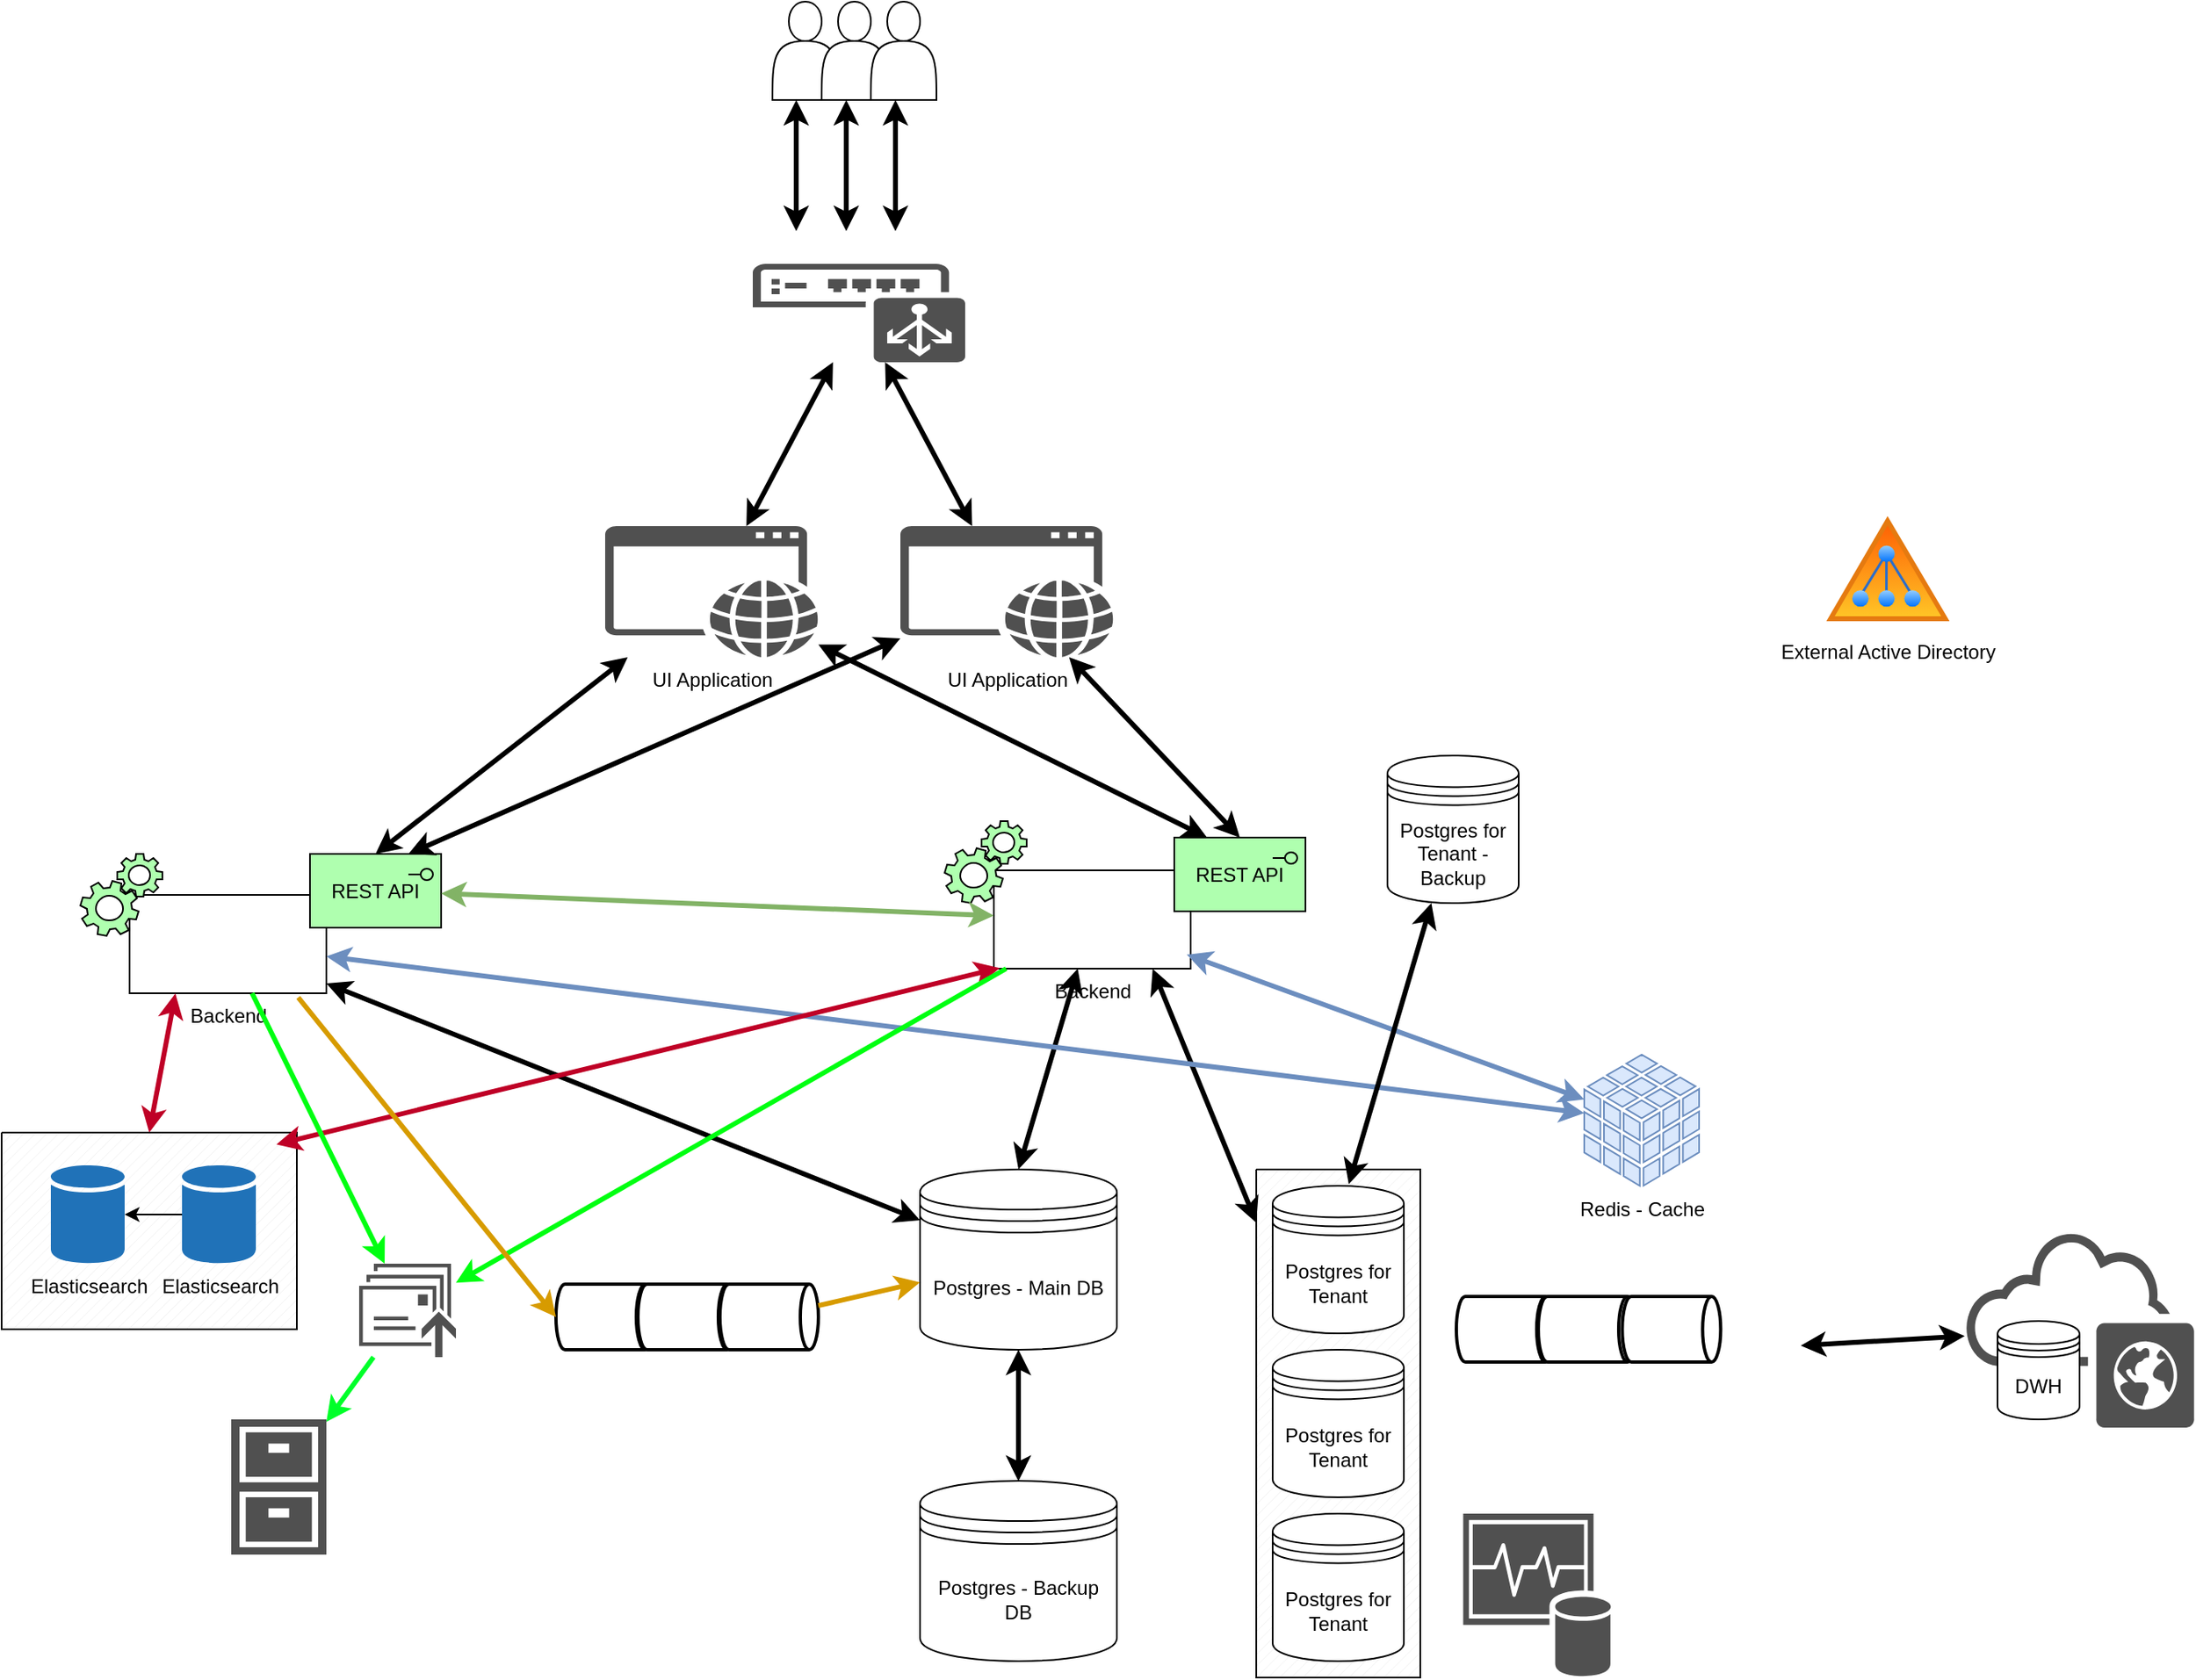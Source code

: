 <mxfile version="24.5.3" type="device">
  <diagram name="Strona-1" id="3bvHdLnA-AolLM9jQLCD">
    <mxGraphModel dx="1562" dy="1037" grid="1" gridSize="10" guides="1" tooltips="1" connect="1" arrows="1" fold="1" page="1" pageScale="1" pageWidth="827" pageHeight="1169" math="0" shadow="0">
      <root>
        <mxCell id="0" />
        <mxCell id="1" parent="0" />
        <mxCell id="pkbb4rnKlZKhgBtDQ1Uk-6" value="" style="verticalLabelPosition=bottom;verticalAlign=top;html=1;shape=mxgraph.basic.patternFillRect;fillStyle=diag;step=5;fillStrokeWidth=0.2;fillStrokeColor=#dddddd;" parent="1" vertex="1">
          <mxGeometry x="90" y="720" width="180" height="120" as="geometry" />
        </mxCell>
        <mxCell id="WBgBh2wqs5Z0k-Fb8YF9-63" value="" style="verticalLabelPosition=bottom;verticalAlign=top;html=1;shape=mxgraph.basic.patternFillRect;fillStyle=diag;step=5;fillStrokeWidth=0.2;fillStrokeColor=#dddddd;" parent="1" vertex="1">
          <mxGeometry x="855" y="742.5" width="100" height="310" as="geometry" />
        </mxCell>
        <mxCell id="WBgBh2wqs5Z0k-Fb8YF9-33" value="" style="edgeStyle=orthogonalEdgeStyle;rounded=0;orthogonalLoop=1;jettySize=auto;html=1;" parent="1" source="WBgBh2wqs5Z0k-Fb8YF9-1" target="WBgBh2wqs5Z0k-Fb8YF9-14" edge="1">
          <mxGeometry relative="1" as="geometry" />
        </mxCell>
        <mxCell id="WBgBh2wqs5Z0k-Fb8YF9-1" value="Postgres - Main DB" style="shape=datastore;whiteSpace=wrap;html=1;" parent="1" vertex="1">
          <mxGeometry x="650" y="742.5" width="120" height="110" as="geometry" />
        </mxCell>
        <mxCell id="WBgBh2wqs5Z0k-Fb8YF9-2" value="Postgres for Tenant" style="shape=datastore;whiteSpace=wrap;html=1;" parent="1" vertex="1">
          <mxGeometry x="865" y="752.5" width="80" height="90" as="geometry" />
        </mxCell>
        <mxCell id="WBgBh2wqs5Z0k-Fb8YF9-14" value="Postgres - Backup DB" style="shape=datastore;whiteSpace=wrap;html=1;" parent="1" vertex="1">
          <mxGeometry x="650" y="932.5" width="120" height="110" as="geometry" />
        </mxCell>
        <mxCell id="WBgBh2wqs5Z0k-Fb8YF9-15" value="UI Application" style="sketch=0;pointerEvents=1;shadow=0;dashed=0;html=1;strokeColor=none;fillColor=#505050;labelPosition=center;verticalLabelPosition=bottom;verticalAlign=top;outlineConnect=0;align=center;shape=mxgraph.office.concepts.application_web;" parent="1" vertex="1">
          <mxGeometry x="458" y="350" width="130" height="80" as="geometry" />
        </mxCell>
        <mxCell id="WBgBh2wqs5Z0k-Fb8YF9-16" value="" style="group" parent="1" vertex="1" connectable="0">
          <mxGeometry x="138" y="550" width="220" height="85" as="geometry" />
        </mxCell>
        <mxCell id="WBgBh2wqs5Z0k-Fb8YF9-3" value="Backend" style="verticalLabelPosition=bottom;verticalAlign=top;html=1;shape=mxgraph.basic.rect;fillColor2=none;strokeWidth=1;size=20;indent=5;" parent="WBgBh2wqs5Z0k-Fb8YF9-16" vertex="1">
          <mxGeometry x="30" y="25" width="120" height="60" as="geometry" />
        </mxCell>
        <mxCell id="WBgBh2wqs5Z0k-Fb8YF9-10" value="REST API" style="html=1;outlineConnect=0;whiteSpace=wrap;fillColor=#AFFFAF;shape=mxgraph.archimate3.application;appType=interface;archiType=square;" parent="WBgBh2wqs5Z0k-Fb8YF9-16" vertex="1">
          <mxGeometry x="140" width="80" height="45" as="geometry" />
        </mxCell>
        <mxCell id="WBgBh2wqs5Z0k-Fb8YF9-11" value="" style="html=1;outlineConnect=0;whiteSpace=wrap;fillColor=#AFFFAF;shape=mxgraph.archimate3.equipment;" parent="WBgBh2wqs5Z0k-Fb8YF9-16" vertex="1">
          <mxGeometry width="50" height="50" as="geometry" />
        </mxCell>
        <mxCell id="WBgBh2wqs5Z0k-Fb8YF9-17" value="" style="group" parent="1" vertex="1" connectable="0">
          <mxGeometry x="665" y="530" width="220" height="90" as="geometry" />
        </mxCell>
        <mxCell id="WBgBh2wqs5Z0k-Fb8YF9-7" value="Backend" style="verticalLabelPosition=bottom;verticalAlign=top;html=1;shape=mxgraph.basic.rect;fillColor2=none;strokeWidth=1;size=20;indent=5;" parent="WBgBh2wqs5Z0k-Fb8YF9-17" vertex="1">
          <mxGeometry x="30" y="30" width="120" height="60" as="geometry" />
        </mxCell>
        <mxCell id="WBgBh2wqs5Z0k-Fb8YF9-9" value="REST API" style="html=1;outlineConnect=0;whiteSpace=wrap;fillColor=#AFFFAF;shape=mxgraph.archimate3.application;appType=interface;archiType=square;" parent="WBgBh2wqs5Z0k-Fb8YF9-17" vertex="1">
          <mxGeometry x="140" y="10" width="80" height="45" as="geometry" />
        </mxCell>
        <mxCell id="WBgBh2wqs5Z0k-Fb8YF9-12" value="" style="html=1;outlineConnect=0;whiteSpace=wrap;fillColor=#AFFFAF;shape=mxgraph.archimate3.equipment;" parent="WBgBh2wqs5Z0k-Fb8YF9-17" vertex="1">
          <mxGeometry width="50" height="50" as="geometry" />
        </mxCell>
        <mxCell id="WBgBh2wqs5Z0k-Fb8YF9-18" value="" style="group" parent="1" vertex="1" connectable="0">
          <mxGeometry x="560" y="30" width="100" height="60" as="geometry" />
        </mxCell>
        <mxCell id="WBgBh2wqs5Z0k-Fb8YF9-4" value="" style="shape=actor;whiteSpace=wrap;html=1;" parent="WBgBh2wqs5Z0k-Fb8YF9-18" vertex="1">
          <mxGeometry width="40" height="60" as="geometry" />
        </mxCell>
        <mxCell id="WBgBh2wqs5Z0k-Fb8YF9-5" value="" style="shape=actor;whiteSpace=wrap;html=1;" parent="WBgBh2wqs5Z0k-Fb8YF9-18" vertex="1">
          <mxGeometry x="30" width="40" height="60" as="geometry" />
        </mxCell>
        <mxCell id="WBgBh2wqs5Z0k-Fb8YF9-6" value="" style="shape=actor;whiteSpace=wrap;html=1;" parent="WBgBh2wqs5Z0k-Fb8YF9-18" vertex="1">
          <mxGeometry x="60" width="40" height="60" as="geometry" />
        </mxCell>
        <mxCell id="WBgBh2wqs5Z0k-Fb8YF9-19" value="" style="sketch=0;shadow=0;dashed=0;html=1;strokeColor=none;fillColor=#505050;labelPosition=center;verticalLabelPosition=bottom;verticalAlign=top;outlineConnect=0;align=center;shape=mxgraph.office.databases.monitoring_store;" parent="1" vertex="1">
          <mxGeometry x="981.18" y="952.5" width="90" height="100" as="geometry" />
        </mxCell>
        <mxCell id="WBgBh2wqs5Z0k-Fb8YF9-20" value="Redis - Cache" style="sketch=0;shadow=0;dashed=0;html=1;strokeColor=#6c8ebf;fillColor=#dae8fc;labelPosition=center;verticalLabelPosition=bottom;verticalAlign=top;outlineConnect=0;align=center;shape=mxgraph.office.databases.database_cube;" parent="1" vertex="1">
          <mxGeometry x="1055" y="672.5" width="70" height="80" as="geometry" />
        </mxCell>
        <mxCell id="WBgBh2wqs5Z0k-Fb8YF9-28" value="" style="endArrow=classic;html=1;rounded=0;startArrow=classic;startFill=1;exitX=0.5;exitY=0;exitDx=0;exitDy=0;entryX=0.5;entryY=1;entryDx=0;entryDy=0;strokeWidth=3;" parent="1" source="WBgBh2wqs5Z0k-Fb8YF9-14" target="WBgBh2wqs5Z0k-Fb8YF9-1" edge="1">
          <mxGeometry width="50" height="50" relative="1" as="geometry">
            <mxPoint x="740" y="852.5" as="sourcePoint" />
            <mxPoint x="790" y="802.5" as="targetPoint" />
          </mxGeometry>
        </mxCell>
        <mxCell id="WBgBh2wqs5Z0k-Fb8YF9-29" value="" style="endArrow=classic;html=1;rounded=0;startArrow=classic;startFill=1;exitX=0.807;exitY=1.003;exitDx=0;exitDy=0;strokeWidth=3;exitPerimeter=0;" parent="1" source="WBgBh2wqs5Z0k-Fb8YF9-7" target="WBgBh2wqs5Z0k-Fb8YF9-63" edge="1">
          <mxGeometry width="50" height="50" relative="1" as="geometry">
            <mxPoint x="615" y="898" as="sourcePoint" />
            <mxPoint x="805" y="710" as="targetPoint" />
          </mxGeometry>
        </mxCell>
        <mxCell id="WBgBh2wqs5Z0k-Fb8YF9-34" value="" style="endArrow=classic;html=1;rounded=0;startArrow=classic;startFill=1;exitX=0.5;exitY=0;exitDx=0;exitDy=0;entryX=0.5;entryY=1;entryDx=0;entryDy=0;strokeWidth=3;" parent="1" edge="1">
          <mxGeometry width="50" height="50" relative="1" as="geometry">
            <mxPoint x="574.5" y="170" as="sourcePoint" />
            <mxPoint x="574.5" y="90" as="targetPoint" />
          </mxGeometry>
        </mxCell>
        <mxCell id="WBgBh2wqs5Z0k-Fb8YF9-35" value="" style="endArrow=classic;html=1;rounded=0;startArrow=classic;startFill=1;exitX=0.5;exitY=0;exitDx=0;exitDy=0;entryX=0.5;entryY=1;entryDx=0;entryDy=0;strokeWidth=3;" parent="1" edge="1">
          <mxGeometry width="50" height="50" relative="1" as="geometry">
            <mxPoint x="605" y="170" as="sourcePoint" />
            <mxPoint x="605" y="90" as="targetPoint" />
          </mxGeometry>
        </mxCell>
        <mxCell id="WBgBh2wqs5Z0k-Fb8YF9-36" value="" style="endArrow=classic;html=1;rounded=0;startArrow=classic;startFill=1;exitX=0.5;exitY=0;exitDx=0;exitDy=0;entryX=0.5;entryY=1;entryDx=0;entryDy=0;strokeWidth=3;" parent="1" edge="1">
          <mxGeometry width="50" height="50" relative="1" as="geometry">
            <mxPoint x="635" y="170" as="sourcePoint" />
            <mxPoint x="635" y="90" as="targetPoint" />
          </mxGeometry>
        </mxCell>
        <mxCell id="WBgBh2wqs5Z0k-Fb8YF9-42" value="" style="sketch=0;pointerEvents=1;shadow=0;dashed=0;html=1;strokeColor=none;fillColor=#505050;labelPosition=center;verticalLabelPosition=bottom;verticalAlign=top;outlineConnect=0;align=center;shape=mxgraph.office.devices.load_balancer;" parent="1" vertex="1">
          <mxGeometry x="548" y="190" width="129.5" height="60" as="geometry" />
        </mxCell>
        <mxCell id="WBgBh2wqs5Z0k-Fb8YF9-43" value="UI Application" style="sketch=0;pointerEvents=1;shadow=0;dashed=0;html=1;strokeColor=none;fillColor=#505050;labelPosition=center;verticalLabelPosition=bottom;verticalAlign=top;outlineConnect=0;align=center;shape=mxgraph.office.concepts.application_web;" parent="1" vertex="1">
          <mxGeometry x="638" y="350" width="130" height="80" as="geometry" />
        </mxCell>
        <mxCell id="WBgBh2wqs5Z0k-Fb8YF9-44" value="" style="endArrow=classic;html=1;rounded=0;startArrow=classic;startFill=1;exitX=0.5;exitY=0;exitDx=0;exitDy=0;strokeWidth=3;exitPerimeter=0;" parent="1" source="WBgBh2wqs5Z0k-Fb8YF9-10" target="WBgBh2wqs5Z0k-Fb8YF9-15" edge="1">
          <mxGeometry width="50" height="50" relative="1" as="geometry">
            <mxPoint x="448" y="480" as="sourcePoint" />
            <mxPoint x="448" y="400" as="targetPoint" />
          </mxGeometry>
        </mxCell>
        <mxCell id="WBgBh2wqs5Z0k-Fb8YF9-45" value="" style="endArrow=classic;html=1;rounded=0;startArrow=classic;startFill=1;exitX=0.25;exitY=0;exitDx=0;exitDy=0;strokeWidth=3;exitPerimeter=0;" parent="1" source="WBgBh2wqs5Z0k-Fb8YF9-9" target="WBgBh2wqs5Z0k-Fb8YF9-15" edge="1">
          <mxGeometry width="50" height="50" relative="1" as="geometry">
            <mxPoint x="468" y="520" as="sourcePoint" />
            <mxPoint x="511" y="440" as="targetPoint" />
          </mxGeometry>
        </mxCell>
        <mxCell id="WBgBh2wqs5Z0k-Fb8YF9-46" value="" style="endArrow=classic;html=1;rounded=0;startArrow=classic;startFill=1;exitX=0.75;exitY=0;exitDx=0;exitDy=0;strokeWidth=3;exitPerimeter=0;" parent="1" source="WBgBh2wqs5Z0k-Fb8YF9-10" target="WBgBh2wqs5Z0k-Fb8YF9-43" edge="1">
          <mxGeometry width="50" height="50" relative="1" as="geometry">
            <mxPoint x="468" y="520" as="sourcePoint" />
            <mxPoint x="511" y="440" as="targetPoint" />
          </mxGeometry>
        </mxCell>
        <mxCell id="WBgBh2wqs5Z0k-Fb8YF9-47" value="" style="endArrow=classic;html=1;rounded=0;startArrow=classic;startFill=1;exitX=0.5;exitY=0;exitDx=0;exitDy=0;strokeWidth=3;exitPerimeter=0;" parent="1" source="WBgBh2wqs5Z0k-Fb8YF9-9" target="WBgBh2wqs5Z0k-Fb8YF9-43" edge="1">
          <mxGeometry width="50" height="50" relative="1" as="geometry">
            <mxPoint x="488" y="520" as="sourcePoint" />
            <mxPoint x="648" y="435" as="targetPoint" />
          </mxGeometry>
        </mxCell>
        <mxCell id="WBgBh2wqs5Z0k-Fb8YF9-48" value="" style="endArrow=classic;html=1;rounded=0;startArrow=classic;startFill=1;strokeWidth=3;" parent="1" source="WBgBh2wqs5Z0k-Fb8YF9-15" target="WBgBh2wqs5Z0k-Fb8YF9-42" edge="1">
          <mxGeometry width="50" height="50" relative="1" as="geometry">
            <mxPoint x="478" y="330" as="sourcePoint" />
            <mxPoint x="585.825" y="320" as="targetPoint" />
          </mxGeometry>
        </mxCell>
        <mxCell id="WBgBh2wqs5Z0k-Fb8YF9-49" value="" style="endArrow=classic;html=1;rounded=0;startArrow=classic;startFill=1;strokeWidth=3;" parent="1" source="WBgBh2wqs5Z0k-Fb8YF9-43" target="WBgBh2wqs5Z0k-Fb8YF9-42" edge="1">
          <mxGeometry width="50" height="50" relative="1" as="geometry">
            <mxPoint x="554" y="360" as="sourcePoint" />
            <mxPoint x="607" y="260" as="targetPoint" />
          </mxGeometry>
        </mxCell>
        <mxCell id="WBgBh2wqs5Z0k-Fb8YF9-50" value="" style="endArrow=classic;html=1;rounded=0;startArrow=classic;startFill=1;strokeWidth=3;" parent="1" source="WBgBh2wqs5Z0k-Fb8YF9-3" target="WBgBh2wqs5Z0k-Fb8YF9-1" edge="1">
          <mxGeometry width="50" height="50" relative="1" as="geometry">
            <mxPoint x="628" y="775" as="sourcePoint" />
            <mxPoint x="738" y="775" as="targetPoint" />
          </mxGeometry>
        </mxCell>
        <mxCell id="WBgBh2wqs5Z0k-Fb8YF9-51" value="" style="endArrow=classic;html=1;rounded=0;startArrow=classic;startFill=1;strokeWidth=3;entryX=0.5;entryY=0;entryDx=0;entryDy=0;" parent="1" source="WBgBh2wqs5Z0k-Fb8YF9-7" target="WBgBh2wqs5Z0k-Fb8YF9-1" edge="1">
          <mxGeometry width="50" height="50" relative="1" as="geometry">
            <mxPoint x="484" y="615" as="sourcePoint" />
            <mxPoint x="593" y="730" as="targetPoint" />
          </mxGeometry>
        </mxCell>
        <mxCell id="WBgBh2wqs5Z0k-Fb8YF9-53" value="" style="endArrow=classic;html=1;rounded=0;startArrow=classic;startFill=1;strokeWidth=3;fillColor=#dae8fc;strokeColor=#6c8ebf;exitX=0.98;exitY=0.857;exitDx=0;exitDy=0;exitPerimeter=0;" parent="1" source="WBgBh2wqs5Z0k-Fb8YF9-7" target="WBgBh2wqs5Z0k-Fb8YF9-20" edge="1">
          <mxGeometry width="50" height="50" relative="1" as="geometry">
            <mxPoint x="837" y="630" as="sourcePoint" />
            <mxPoint x="745" y="730" as="targetPoint" />
          </mxGeometry>
        </mxCell>
        <mxCell id="WBgBh2wqs5Z0k-Fb8YF9-54" value="" style="endArrow=classic;html=1;rounded=0;startArrow=classic;startFill=1;strokeWidth=3;fillColor=#dae8fc;strokeColor=#6c8ebf;" parent="1" source="WBgBh2wqs5Z0k-Fb8YF9-3" target="WBgBh2wqs5Z0k-Fb8YF9-20" edge="1">
          <mxGeometry width="50" height="50" relative="1" as="geometry">
            <mxPoint x="746" y="611" as="sourcePoint" />
            <mxPoint x="888" y="654" as="targetPoint" />
          </mxGeometry>
        </mxCell>
        <mxCell id="WBgBh2wqs5Z0k-Fb8YF9-55" value="External Active Directory" style="image;aspect=fixed;perimeter=ellipsePerimeter;html=1;align=center;shadow=0;dashed=0;spacingTop=3;image=img/lib/active_directory/active_directory.svg;" parent="1" vertex="1">
          <mxGeometry x="1199" y="340" width="82.35" height="70" as="geometry" />
        </mxCell>
        <mxCell id="WBgBh2wqs5Z0k-Fb8YF9-58" value="Postgres for Tenant" style="shape=datastore;whiteSpace=wrap;html=1;" parent="1" vertex="1">
          <mxGeometry x="865" y="852.5" width="80" height="90" as="geometry" />
        </mxCell>
        <mxCell id="WBgBh2wqs5Z0k-Fb8YF9-59" value="Postgres for Tenant" style="shape=datastore;whiteSpace=wrap;html=1;" parent="1" vertex="1">
          <mxGeometry x="865" y="952.5" width="80" height="90" as="geometry" />
        </mxCell>
        <mxCell id="pkbb4rnKlZKhgBtDQ1Uk-2" value="" style="sketch=0;pointerEvents=1;shadow=0;dashed=0;html=1;strokeColor=none;fillColor=#505050;labelPosition=center;verticalLabelPosition=bottom;outlineConnect=0;verticalAlign=top;align=center;shape=mxgraph.office.clouds.public_cloud;" parent="1" vertex="1">
          <mxGeometry x="1287" y="780" width="140" height="120" as="geometry" />
        </mxCell>
        <mxCell id="pkbb4rnKlZKhgBtDQ1Uk-7" value="Elasticsearch" style="sketch=0;shadow=0;dashed=0;html=1;strokeColor=none;labelPosition=center;verticalLabelPosition=bottom;verticalAlign=top;outlineConnect=0;align=center;shape=mxgraph.office.databases.database;fillColor=#2072B8;" parent="1" vertex="1">
          <mxGeometry x="120" y="740" width="45" height="60" as="geometry" />
        </mxCell>
        <mxCell id="znLI6l4gZkoXZoE0lMg0-1" value="" style="edgeStyle=orthogonalEdgeStyle;rounded=0;orthogonalLoop=1;jettySize=auto;html=1;" parent="1" source="pkbb4rnKlZKhgBtDQ1Uk-8" target="pkbb4rnKlZKhgBtDQ1Uk-7" edge="1">
          <mxGeometry relative="1" as="geometry" />
        </mxCell>
        <mxCell id="pkbb4rnKlZKhgBtDQ1Uk-8" value="Elasticsearch" style="sketch=0;shadow=0;dashed=0;html=1;strokeColor=none;labelPosition=center;verticalLabelPosition=bottom;verticalAlign=top;outlineConnect=0;align=center;shape=mxgraph.office.databases.database;fillColor=#2072B8;" parent="1" vertex="1">
          <mxGeometry x="200" y="740" width="45" height="60" as="geometry" />
        </mxCell>
        <mxCell id="pkbb4rnKlZKhgBtDQ1Uk-9" value="" style="endArrow=classic;html=1;rounded=0;startArrow=classic;startFill=1;strokeWidth=3;fillColor=#dae8fc;strokeColor=#BF0026;exitX=0.233;exitY=1.003;exitDx=0;exitDy=0;exitPerimeter=0;entryX=0.5;entryY=0;entryDx=0;entryDy=0;entryPerimeter=0;" parent="1" source="WBgBh2wqs5Z0k-Fb8YF9-3" target="pkbb4rnKlZKhgBtDQ1Uk-6" edge="1">
          <mxGeometry width="50" height="50" relative="1" as="geometry">
            <mxPoint x="298" y="625" as="sourcePoint" />
            <mxPoint x="758" y="704" as="targetPoint" />
          </mxGeometry>
        </mxCell>
        <mxCell id="pkbb4rnKlZKhgBtDQ1Uk-10" value="" style="endArrow=classic;html=1;rounded=0;startArrow=classic;startFill=1;strokeWidth=3;fillColor=#dae8fc;strokeColor=#BF0026;exitX=0.03;exitY=0.993;exitDx=0;exitDy=0;exitPerimeter=0;entryX=0.931;entryY=0.06;entryDx=0;entryDy=0;entryPerimeter=0;" parent="1" source="WBgBh2wqs5Z0k-Fb8YF9-7" target="pkbb4rnKlZKhgBtDQ1Uk-6" edge="1">
          <mxGeometry width="50" height="50" relative="1" as="geometry">
            <mxPoint x="346" y="625" as="sourcePoint" />
            <mxPoint x="318" y="670" as="targetPoint" />
          </mxGeometry>
        </mxCell>
        <mxCell id="pkbb4rnKlZKhgBtDQ1Uk-11" value="" style="sketch=0;pointerEvents=1;shadow=0;dashed=0;html=1;strokeColor=none;fillColor=#505050;labelPosition=center;verticalLabelPosition=bottom;verticalAlign=top;outlineConnect=0;align=center;shape=mxgraph.office.concepts.archive;" parent="1" vertex="1">
          <mxGeometry x="230" y="895" width="58" height="82.5" as="geometry" />
        </mxCell>
        <mxCell id="pkbb4rnKlZKhgBtDQ1Uk-12" value="" style="sketch=0;pointerEvents=1;shadow=0;dashed=0;html=1;strokeColor=none;fillColor=#505050;labelPosition=center;verticalLabelPosition=bottom;verticalAlign=top;outlineConnect=0;align=center;shape=mxgraph.office.communications.messages_queued;" parent="1" vertex="1">
          <mxGeometry x="308" y="800" width="59" height="57" as="geometry" />
        </mxCell>
        <mxCell id="pkbb4rnKlZKhgBtDQ1Uk-13" value="" style="endArrow=classic;html=1;rounded=0;startArrow=none;startFill=0;strokeWidth=3;strokeColor=#00FF11;" parent="1" source="WBgBh2wqs5Z0k-Fb8YF9-3" target="pkbb4rnKlZKhgBtDQ1Uk-12" edge="1">
          <mxGeometry width="50" height="50" relative="1" as="geometry">
            <mxPoint x="270" y="645" as="sourcePoint" />
            <mxPoint x="370" y="740" as="targetPoint" />
          </mxGeometry>
        </mxCell>
        <mxCell id="pkbb4rnKlZKhgBtDQ1Uk-14" value="" style="endArrow=classic;html=1;rounded=0;startArrow=none;startFill=0;strokeWidth=3;strokeColor=#00FF2A;" parent="1" source="pkbb4rnKlZKhgBtDQ1Uk-12" target="pkbb4rnKlZKhgBtDQ1Uk-11" edge="1">
          <mxGeometry width="50" height="50" relative="1" as="geometry">
            <mxPoint x="245" y="645" as="sourcePoint" />
            <mxPoint x="302" y="873" as="targetPoint" />
          </mxGeometry>
        </mxCell>
        <mxCell id="pkbb4rnKlZKhgBtDQ1Uk-15" value="" style="endArrow=classic;html=1;rounded=0;startArrow=none;startFill=0;strokeWidth=3;strokeColor=#00FF11;" parent="1" source="WBgBh2wqs5Z0k-Fb8YF9-7" target="pkbb4rnKlZKhgBtDQ1Uk-12" edge="1">
          <mxGeometry width="50" height="50" relative="1" as="geometry">
            <mxPoint x="396" y="625" as="sourcePoint" />
            <mxPoint x="471" y="753" as="targetPoint" />
          </mxGeometry>
        </mxCell>
        <mxCell id="JyjT3GQ6Z6g87X9LUbJk-1" value="" style="endArrow=classic;html=1;rounded=0;startArrow=classic;startFill=1;exitX=0.564;exitY=0.029;exitDx=0;exitDy=0;strokeWidth=3;exitPerimeter=0;" parent="1" source="WBgBh2wqs5Z0k-Fb8YF9-63" target="JyjT3GQ6Z6g87X9LUbJk-2" edge="1">
          <mxGeometry width="50" height="50" relative="1" as="geometry">
            <mxPoint x="915.0" y="620.0" as="sourcePoint" />
            <mxPoint x="925" y="540" as="targetPoint" />
          </mxGeometry>
        </mxCell>
        <mxCell id="JyjT3GQ6Z6g87X9LUbJk-2" value="Postgres for Tenant - Backup" style="shape=datastore;whiteSpace=wrap;html=1;" parent="1" vertex="1">
          <mxGeometry x="935" y="490" width="80" height="90" as="geometry" />
        </mxCell>
        <mxCell id="JyjT3GQ6Z6g87X9LUbJk-3" value="DWH" style="shape=datastore;whiteSpace=wrap;html=1;" parent="1" vertex="1">
          <mxGeometry x="1307" y="835" width="50" height="60" as="geometry" />
        </mxCell>
        <mxCell id="JyjT3GQ6Z6g87X9LUbJk-4" value="" style="endArrow=classic;html=1;rounded=0;startArrow=classic;startFill=1;strokeWidth=3;" parent="1" target="pkbb4rnKlZKhgBtDQ1Uk-2" edge="1">
          <mxGeometry width="50" height="50" relative="1" as="geometry">
            <mxPoint x="1187" y="850" as="sourcePoint" />
            <mxPoint x="970" y="920" as="targetPoint" />
          </mxGeometry>
        </mxCell>
        <mxCell id="JyjT3GQ6Z6g87X9LUbJk-5" value="" style="strokeWidth=2;html=1;shape=mxgraph.flowchart.direct_data;whiteSpace=wrap;" parent="1" vertex="1">
          <mxGeometry x="977" y="820" width="60" height="40" as="geometry" />
        </mxCell>
        <mxCell id="JyjT3GQ6Z6g87X9LUbJk-6" value="" style="strokeWidth=2;html=1;shape=mxgraph.flowchart.direct_data;whiteSpace=wrap;" parent="1" vertex="1">
          <mxGeometry x="1027" y="820" width="60" height="40" as="geometry" />
        </mxCell>
        <mxCell id="JyjT3GQ6Z6g87X9LUbJk-7" value="" style="strokeWidth=2;html=1;shape=mxgraph.flowchart.direct_data;whiteSpace=wrap;" parent="1" vertex="1">
          <mxGeometry x="1078.18" y="820" width="60" height="40" as="geometry" />
        </mxCell>
        <mxCell id="JyjT3GQ6Z6g87X9LUbJk-8" value="" style="strokeWidth=2;html=1;shape=mxgraph.flowchart.direct_data;whiteSpace=wrap;" parent="1" vertex="1">
          <mxGeometry x="428" y="812.5" width="60" height="40" as="geometry" />
        </mxCell>
        <mxCell id="JyjT3GQ6Z6g87X9LUbJk-9" value="" style="strokeWidth=2;html=1;shape=mxgraph.flowchart.direct_data;whiteSpace=wrap;" parent="1" vertex="1">
          <mxGeometry x="478" y="812.5" width="60" height="40" as="geometry" />
        </mxCell>
        <mxCell id="JyjT3GQ6Z6g87X9LUbJk-10" value="" style="strokeWidth=2;html=1;shape=mxgraph.flowchart.direct_data;whiteSpace=wrap;" parent="1" vertex="1">
          <mxGeometry x="528" y="812.5" width="60" height="40" as="geometry" />
        </mxCell>
        <mxCell id="JyjT3GQ6Z6g87X9LUbJk-11" value="" style="endArrow=classic;html=1;rounded=0;startArrow=none;startFill=0;strokeWidth=3;strokeColor=#d79b00;exitX=0.857;exitY=1.043;exitDx=0;exitDy=0;exitPerimeter=0;entryX=0;entryY=0.5;entryDx=0;entryDy=0;entryPerimeter=0;fillColor=#ffe6cc;" parent="1" source="WBgBh2wqs5Z0k-Fb8YF9-3" target="JyjT3GQ6Z6g87X9LUbJk-8" edge="1">
          <mxGeometry width="50" height="50" relative="1" as="geometry">
            <mxPoint x="352" y="697" as="sourcePoint" />
            <mxPoint x="427" y="825" as="targetPoint" />
          </mxGeometry>
        </mxCell>
        <mxCell id="JyjT3GQ6Z6g87X9LUbJk-12" value="" style="endArrow=classic;html=1;rounded=0;startArrow=none;startFill=0;strokeWidth=3;strokeColor=#d79b00;fillColor=#ffe6cc;" parent="1" source="JyjT3GQ6Z6g87X9LUbJk-10" target="WBgBh2wqs5Z0k-Fb8YF9-1" edge="1">
          <mxGeometry width="50" height="50" relative="1" as="geometry">
            <mxPoint x="310" y="940" as="sourcePoint" />
            <mxPoint x="438" y="843" as="targetPoint" />
          </mxGeometry>
        </mxCell>
        <mxCell id="dSSYOwM7iruNbO_FwJap-1" value="" style="endArrow=classic;html=1;rounded=0;startArrow=classic;startFill=1;strokeWidth=3;fillColor=#d5e8d4;strokeColor=#82b366;" edge="1" parent="1" source="WBgBh2wqs5Z0k-Fb8YF9-10" target="WBgBh2wqs5Z0k-Fb8YF9-7">
          <mxGeometry width="50" height="50" relative="1" as="geometry">
            <mxPoint x="428" y="550" as="sourcePoint" />
            <mxPoint x="790" y="695" as="targetPoint" />
          </mxGeometry>
        </mxCell>
      </root>
    </mxGraphModel>
  </diagram>
</mxfile>
